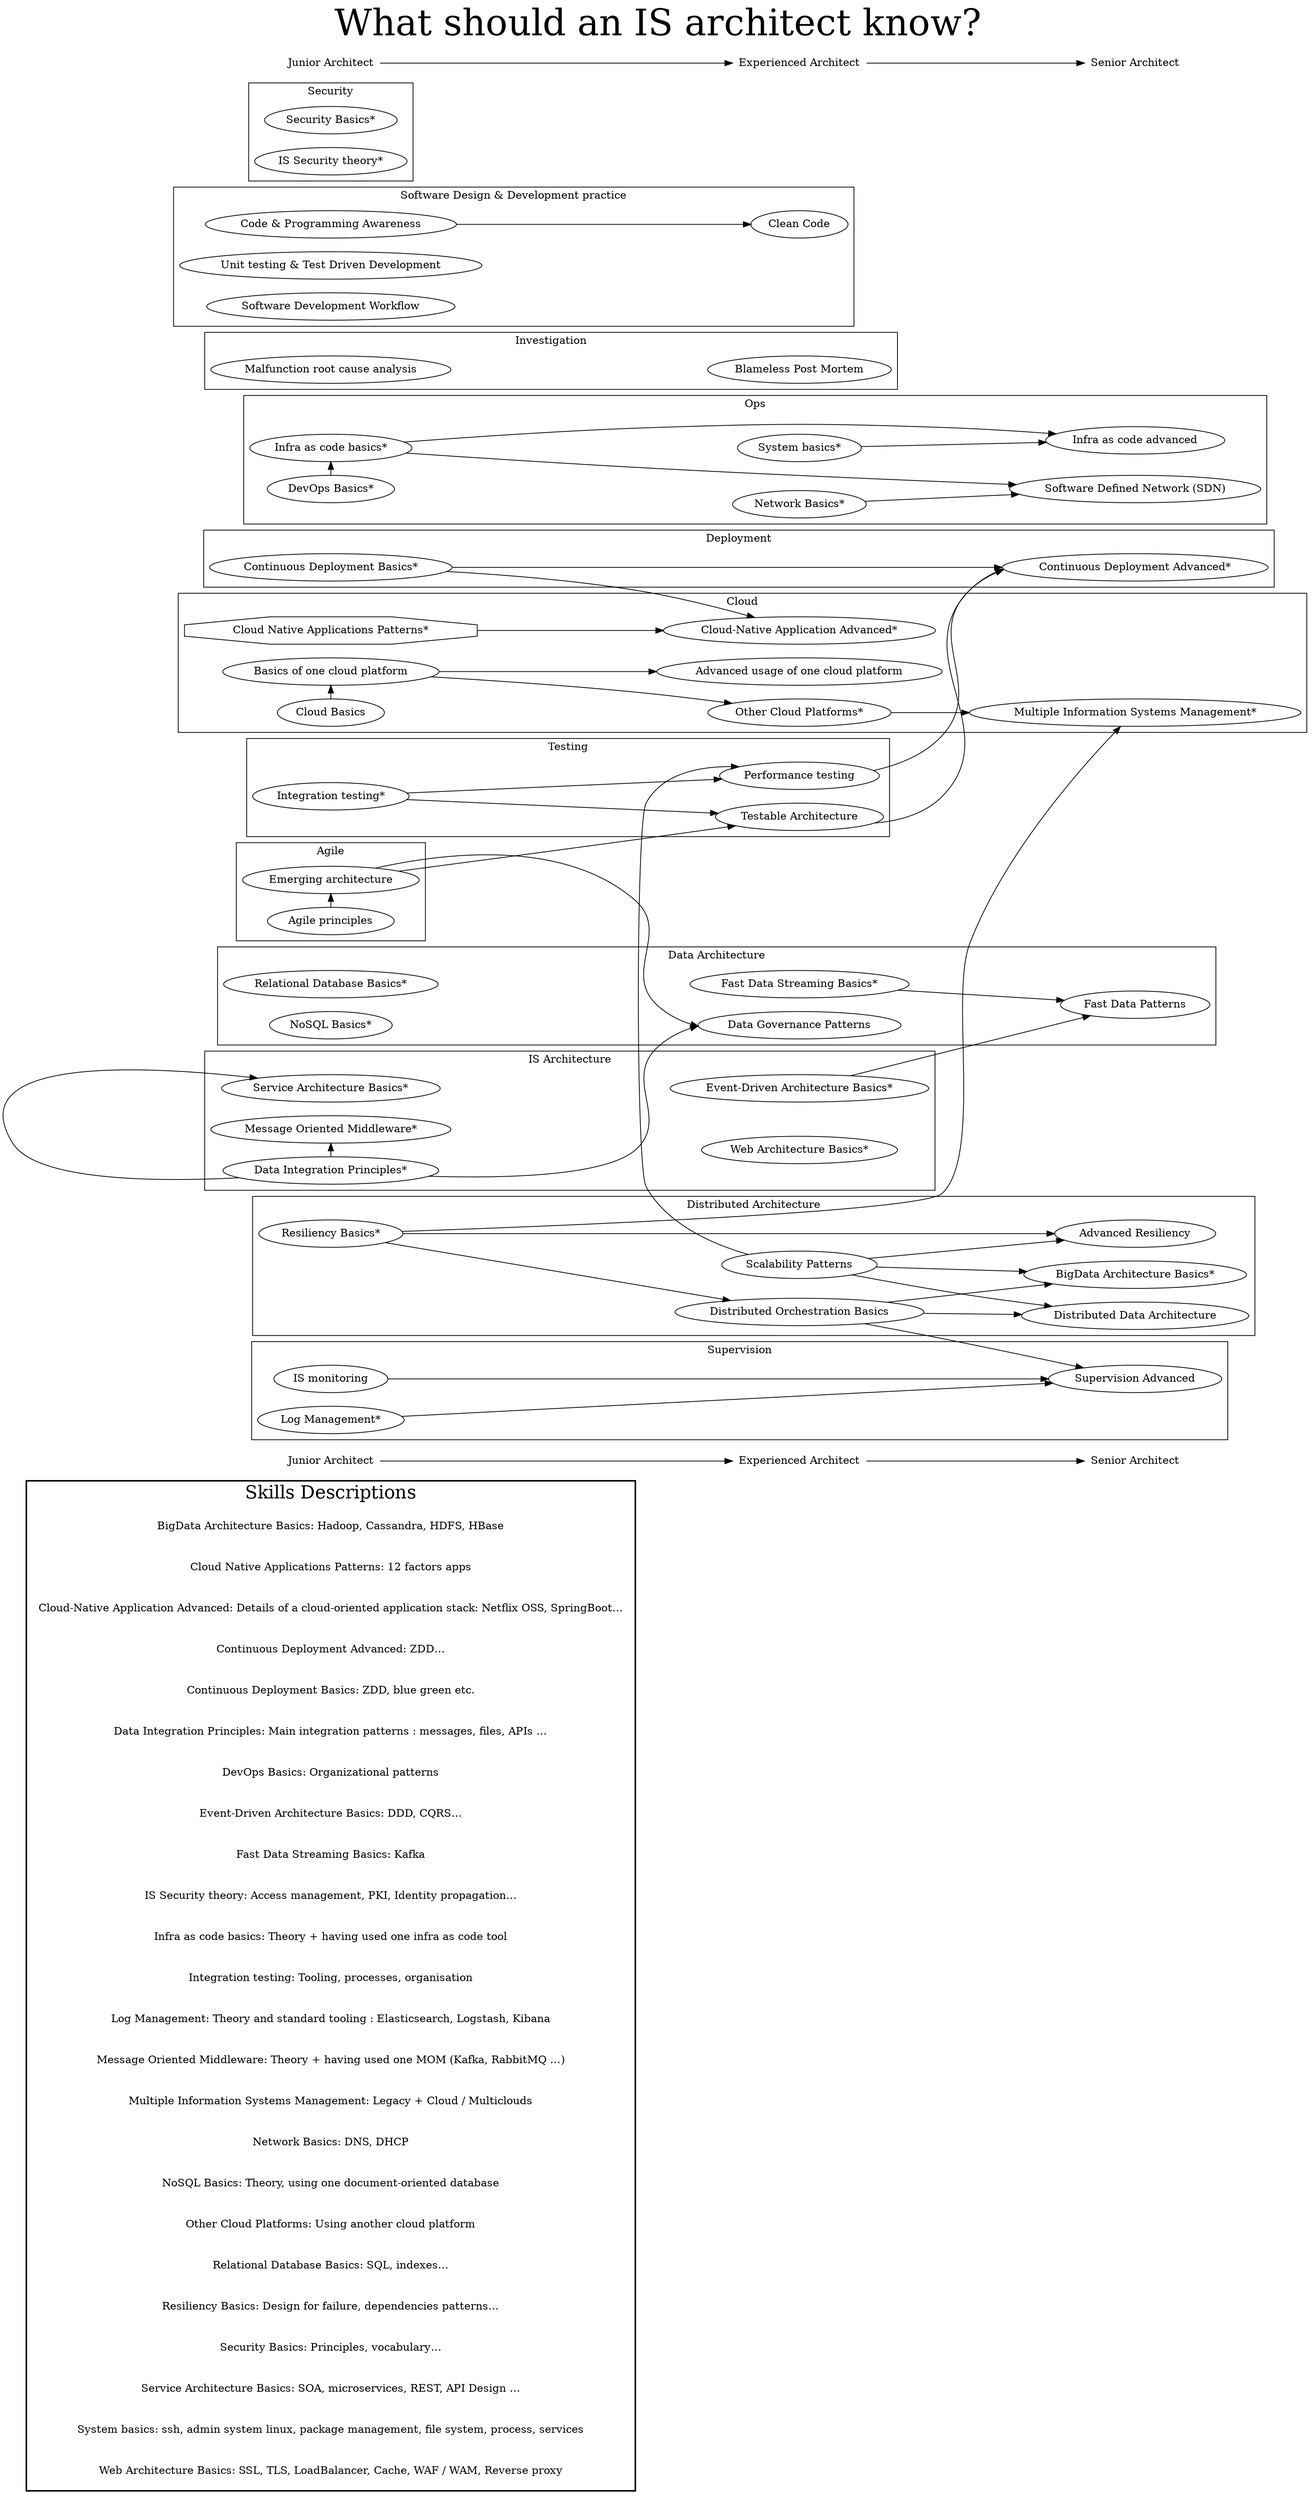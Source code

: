digraph skills {
	rankdir=LR
	newrank=true

	subgraph cluster_skill_details {
		graph[style=bold];
		description_37[label="BigData Architecture Basics: Hadoop, Cassandra, HDFS, HBase",shape=plaintext];
		description_1[label="Cloud Native Applications Patterns: 12 factors apps",shape=plaintext];
		description_31[label="Cloud-Native Application Advanced: Details of a cloud-oriented application stack: Netflix OSS, SpringBoot…",shape=plaintext];
		description_45[label="Continuous Deployment Advanced: ZDD…",shape=plaintext];
		description_0[label="Continuous Deployment Basics: ZDD, blue green etc.",shape=plaintext];
		description_20[label="Data Integration Principles: Main integration patterns : messages, files, APIs …",shape=plaintext];
		description_3[label="DevOps Basics: Organizational patterns",shape=plaintext];
		description_24[label="Event-Driven Architecture Basics: DDD, CQRS…",shape=plaintext];
		description_27[label="Fast Data Streaming Basics: Kafka",shape=plaintext];
		description_18[label="IS Security theory: Access management, PKI, Identity propagation…",shape=plaintext];
		description_2[label="Infra as code basics: Theory + having used one infra as code tool",shape=plaintext];
		description_17[label="Integration testing: Tooling, processes, organisation",shape=plaintext];
		description_21[label="Log Management: Theory and standard tooling : Elasticsearch, Logstash, Kibana",shape=plaintext];
		description_12[label="Message Oriented Middleware: Theory + having used one MOM (Kafka, RabbitMQ …)",shape=plaintext];
		description_44[label="Multiple Information Systems Management: Legacy + Cloud / Multiclouds",shape=plaintext];
		description_23[label="Network Basics: DNS, DHCP",shape=plaintext];
		description_8[label="NoSQL Basics: Theory, using one document-oriented database",shape=plaintext];
		description_32[label="Other Cloud Platforms: Using another cloud platform",shape=plaintext];
		description_7[label="Relational Database Basics: SQL, indexes…",shape=plaintext];
		description_4[label="Resiliency Basics: Design for failure, dependencies patterns…",shape=plaintext];
		description_14[label="Security Basics: Principles, vocabulary…",shape=plaintext];
		description_9[label="Service Architecture Basics: SOA, microservices, REST, API Design …",shape=plaintext];
		description_22[label="System basics: ssh, admin system linux, package management, file system, process, services",shape=plaintext];
		description_25[label="Web Architecture Basics: SSL, TLS, LoadBalancer, Cache, WAF / WAM, Reverse proxy",shape=plaintext];
		fontsize=24;
		label="Skills Descriptions";
	}

	{
		level_1[label="Junior Architect",shape="plaintext"];
		level_2[label="Experienced Architect",shape="plaintext"];
		level_3[label="Senior Architect",shape="plaintext"];
		level_1 -> level_2;
		level_2 -> level_3;
	}

	skill_0[label="Continuous Deployment Basics*",shape=ellipse,id="skill_0"];
	skill_1[label="Cloud Native Applications Patterns*",shape=octagon,id="skill_1"];
	skill_2[label="Infra as code basics*",shape=ellipse,id="skill_2"];
	skill_3[label="DevOps Basics*",shape=ellipse,id="skill_3"];
	skill_4[label="Resiliency Basics*",shape=ellipse,id="skill_4"];
	skill_5[label="Cloud Basics",shape=ellipse,id="skill_5"];
	skill_6[label="Basics of one cloud platform",shape=ellipse,id="skill_6"];
	skill_7[label="Relational Database Basics*",shape=ellipse,id="skill_7"];
	skill_8[label="NoSQL Basics*",shape=ellipse,id="skill_8"];
	skill_9[label="Service Architecture Basics*",shape=ellipse,id="skill_9"];
	skill_10[label="Malfunction root cause analysis",shape=ellipse,id="skill_10"];
	skill_11[label="Agile principles",shape=ellipse,id="skill_11"];
	skill_12[label="Message Oriented Middleware*",shape=ellipse,id="skill_12"];
	skill_13[label="Code & Programming Awareness",shape=ellipse,id="skill_13"];
	skill_14[label="Security Basics*",shape=ellipse,id="skill_14"];
	skill_15[label="Unit testing & Test Driven Development",shape=ellipse,id="skill_15"];
	skill_16[label="IS monitoring",shape=ellipse,id="skill_16"];
	skill_17[label="Integration testing*",shape=ellipse,id="skill_17"];
	skill_18[label="IS Security theory*",shape=ellipse,id="skill_18"];
	skill_19[label="Software Development Workflow",shape=ellipse,id="skill_19"];
	skill_20[label="Data Integration Principles*",shape=ellipse,id="skill_20"];
	skill_21[label="Log Management*",shape=ellipse,id="skill_21"];
	skill_22[label="System basics*",shape=ellipse,id="skill_22"];
	skill_23[label="Network Basics*",shape=ellipse,id="skill_23"];
	skill_24[label="Event-Driven Architecture Basics*",shape=ellipse,id="skill_24"];
	skill_25[label="Web Architecture Basics*",shape=ellipse,id="skill_25"];
	skill_26[label="Clean Code",shape=ellipse,id="skill_26"];
	skill_27[label="Fast Data Streaming Basics*",shape=ellipse,id="skill_27"];
	skill_28[label="Emerging architecture",shape=ellipse,id="skill_28"];
	skill_29[label="Data Governance Patterns",shape=ellipse,id="skill_29"];
	skill_30[label="Distributed Orchestration Basics",shape=ellipse,id="skill_30"];
	skill_31[label="Cloud-Native Application Advanced*",shape=ellipse,id="skill_31"];
	skill_32[label="Other Cloud Platforms*",shape=ellipse,id="skill_32"];
	skill_33[label="Advanced usage of one cloud platform",shape=ellipse,id="skill_33"];
	skill_34[label="Performance testing",shape=ellipse,id="skill_34"];
	skill_35[label="Testable Architecture",shape=ellipse,id="skill_35"];
	skill_36[label="Blameless Post Mortem",shape=ellipse,id="skill_36"];
	skill_37[label="BigData Architecture Basics*",shape=ellipse,id="skill_37"];
	skill_38[label="Scalability Patterns",shape=ellipse,id="skill_38"];
	skill_39[label="Fast Data Patterns",shape=ellipse,id="skill_39"];
	skill_40[label="Distributed Data Architecture",shape=ellipse,id="skill_40"];
	skill_41[label="Infra as code advanced",shape=ellipse,id="skill_41"];
	skill_42[label="Advanced Resiliency",shape=ellipse,id="skill_42"];
	skill_43[label="Supervision Advanced",shape=ellipse,id="skill_43"];
	skill_44[label="Multiple Information Systems Management*",shape=ellipse,id="skill_44"];
	skill_45[label="Continuous Deployment Advanced*",shape=ellipse,id="skill_45"];
	skill_46[label="Software Defined Network (SDN)",shape=ellipse,id="skill_46"];

	{ rank=same; level_1; level__1; skill_0; skill_1; skill_2; skill_3; skill_4; skill_5; skill_6; skill_7; skill_8; skill_9; skill_10; skill_11; skill_12; skill_13; skill_14; skill_15; skill_16; skill_17; skill_18; skill_19; skill_20; skill_21; skill_28 }
	{ rank=same; level_2; level__2; skill_22; skill_23; skill_24; skill_25; skill_26; skill_27; skill_29; skill_30; skill_31; skill_32; skill_33; skill_34; skill_35; skill_36; skill_38 }
	{ rank=same; level_3; level__3; skill_37; skill_39; skill_40; skill_41; skill_42; skill_43; skill_44; skill_45; skill_46 }

	subgraph cluster_0 {
		label="Deployment";
		skill_0;
		skill_45;
	}
	subgraph cluster_1 {
		label="Cloud";
		skill_1;
		skill_5;
		skill_6;
		skill_31;
		skill_32;
		skill_33;
		skill_44;
	}
	subgraph cluster_2 {
		label="Ops";
		skill_2;
		skill_3;
		skill_22;
		skill_23;
		skill_41;
		skill_46;
	}
	subgraph cluster_3 {
		label="Distributed Architecture";
		skill_4;
		skill_30;
		skill_37;
		skill_38;
		skill_40;
		skill_42;
	}
	subgraph cluster_4 {
		label="Data Architecture";
		skill_7;
		skill_8;
		skill_27;
		skill_29;
		skill_39;
	}
	subgraph cluster_5 {
		label="IS Architecture";
		skill_9;
		skill_12;
		skill_20;
		skill_24;
		skill_25;
	}
	subgraph cluster_6 {
		label="Investigation";
		skill_10;
		skill_36;
	}
	subgraph cluster_7 {
		label="Agile";
		skill_11;
		skill_28;
	}
	subgraph cluster_8 {
		label="Software Design & Development practice";
		skill_13;
		skill_15;
		skill_19;
		skill_26;
	}
	subgraph cluster_9 {
		label="Security";
		skill_14;
		skill_18;
	}
	subgraph cluster_10 {
		label="Supervision";
		skill_16;
		skill_21;
		skill_43;
	}
	subgraph cluster_11 {
		label="Testing";
		skill_17;
		skill_34;
		skill_35;
	}

	skill_3 -> skill_2;
	skill_5 -> skill_6;
	skill_20 -> skill_9;
	skill_20 -> skill_12;
	skill_13 -> skill_26;
	skill_11 -> skill_28;
	skill_28 -> skill_29;
	skill_20 -> skill_29;
	skill_4 -> skill_30;
	skill_1 -> skill_31;
	skill_0 -> skill_31;
	skill_6 -> skill_32;
	skill_6 -> skill_33;
	skill_38 -> skill_34;
	skill_17 -> skill_34;
	skill_17 -> skill_35;
	skill_28 -> skill_35;
	skill_30 -> skill_37;
	skill_38 -> skill_37;
	skill_27 -> skill_39;
	skill_24 -> skill_39;
	skill_38 -> skill_40;
	skill_30 -> skill_40;
	skill_2 -> skill_41;
	skill_22 -> skill_41;
	skill_4 -> skill_42;
	skill_38 -> skill_42;
	skill_16 -> skill_43;
	skill_21 -> skill_43;
	skill_30 -> skill_43;
	skill_32 -> skill_44;
	skill_4 -> skill_44;
	skill_0 -> skill_45;
	skill_34 -> skill_45;
	skill_35 -> skill_45;
	skill_23 -> skill_46;
	skill_2 -> skill_46;

	{
		level__1[label="Junior Architect",shape="plaintext"];
		level__2[label="Experienced Architect",shape="plaintext"];
		level__3[label="Senior Architect",shape="plaintext"];
		level__1 -> level__2;
		level__2 -> level__3;
	}

	labelloc="t";
	fontsize=48;
	label="What should an IS architect know?";
}

